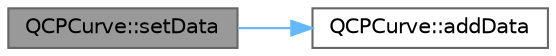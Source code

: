 digraph "QCPCurve::setData"
{
 // LATEX_PDF_SIZE
  bgcolor="transparent";
  edge [fontname=Helvetica,fontsize=10,labelfontname=Helvetica,labelfontsize=10];
  node [fontname=Helvetica,fontsize=10,shape=box,height=0.2,width=0.4];
  rankdir="LR";
  Node1 [label="QCPCurve::setData",height=0.2,width=0.4,color="gray40", fillcolor="grey60", style="filled", fontcolor="black",tooltip=" "];
  Node1 -> Node2 [color="steelblue1",style="solid"];
  Node2 [label="QCPCurve::addData",height=0.2,width=0.4,color="grey40", fillcolor="white", style="filled",URL="$class_q_c_p_curve.html#a73edf394b94f3f24f07518e30565a07f",tooltip=" "];
}
